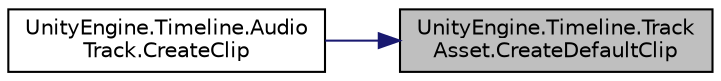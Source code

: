 digraph "UnityEngine.Timeline.TrackAsset.CreateDefaultClip"
{
 // LATEX_PDF_SIZE
  edge [fontname="Helvetica",fontsize="10",labelfontname="Helvetica",labelfontsize="10"];
  node [fontname="Helvetica",fontsize="10",shape=record];
  rankdir="RL";
  Node1 [label="UnityEngine.Timeline.Track\lAsset.CreateDefaultClip",height=0.2,width=0.4,color="black", fillcolor="grey75", style="filled", fontcolor="black",tooltip="Creates a TimelineClip on this track."];
  Node1 -> Node2 [dir="back",color="midnightblue",fontsize="10",style="solid",fontname="Helvetica"];
  Node2 [label="UnityEngine.Timeline.Audio\lTrack.CreateClip",height=0.2,width=0.4,color="black", fillcolor="white", style="filled",URL="$class_unity_engine_1_1_timeline_1_1_audio_track.html#a26e63929eef53e348ea3e749ed176043",tooltip="Create an TimelineClip for playing an AudioClip on this track."];
}
